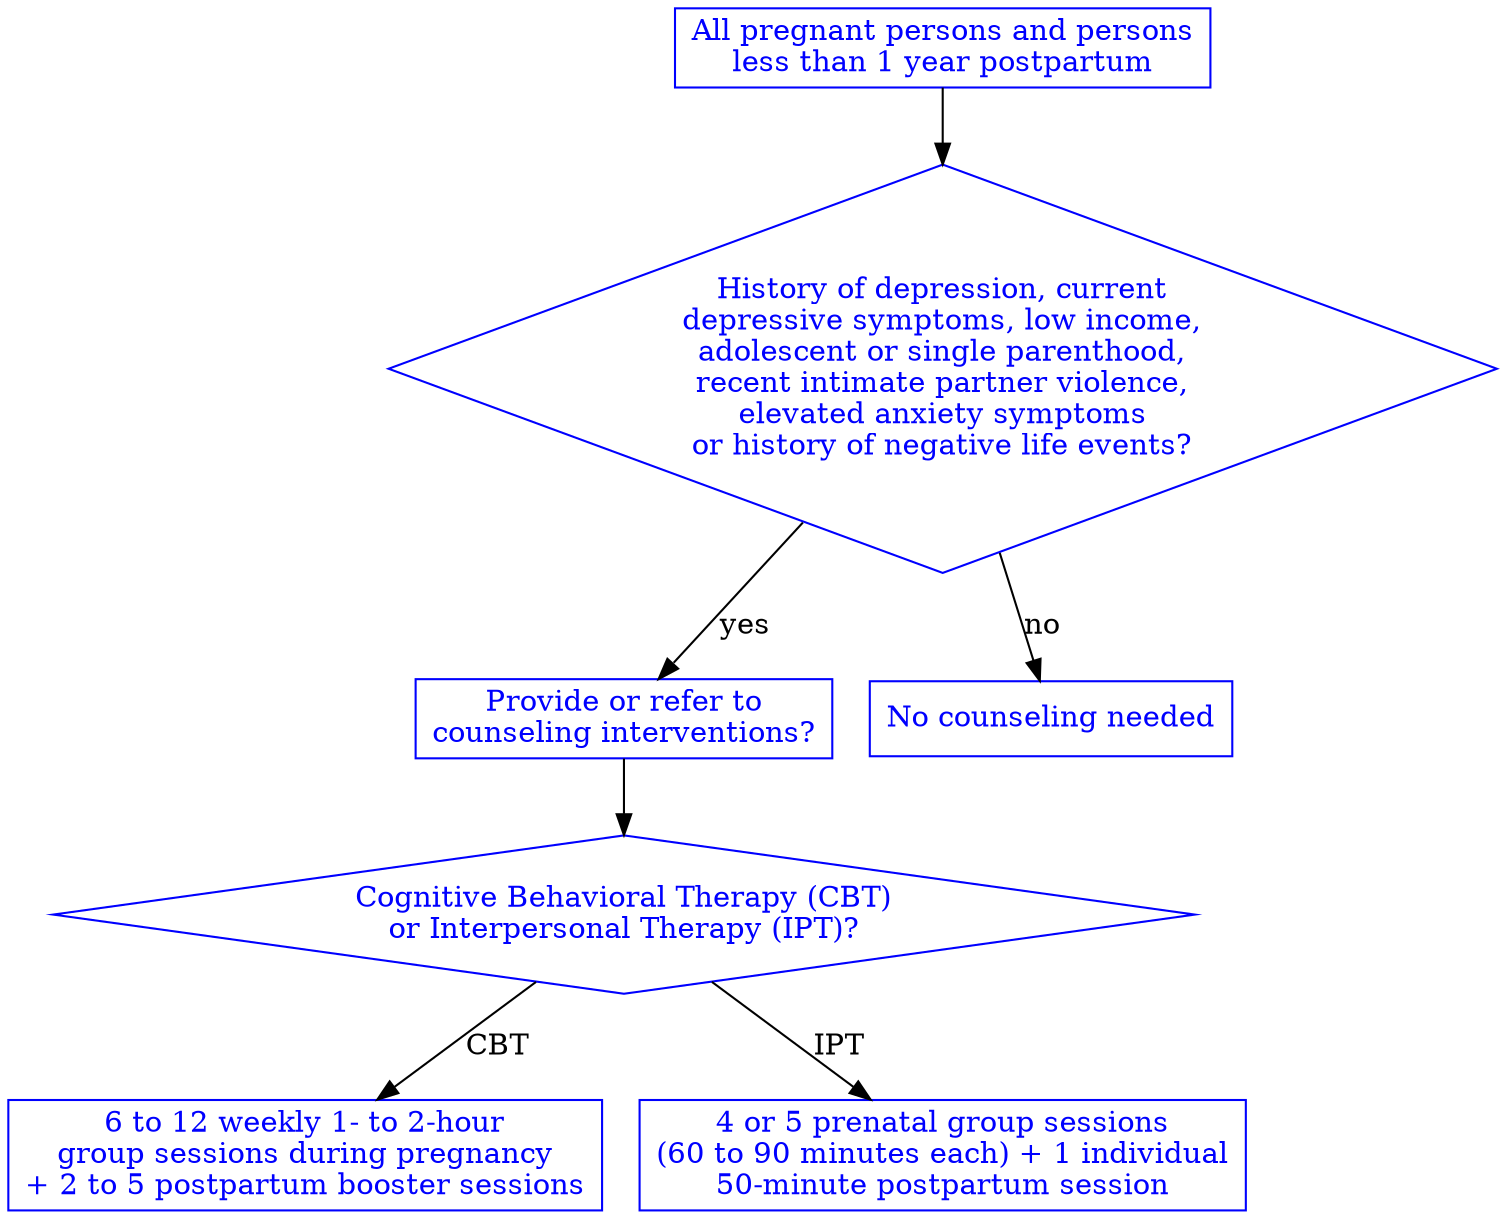 digraph G {
    rankdir=TB
    node [shape=diamond, color=blue, fontcolor=blue];

    start [label="All pregnant persons and persons\nless than 1 year postpartum", shape=rectangle]
    riskFactors [label="History of depression, current\ndepressive symptoms, low income,\nadolescent or single parenthood,\nrecent intimate partner violence,\nelevated anxiety symptoms\nor history of negative life events?"]
    counselingNeeded [label="Provide or refer to\ncounseling interventions?", shape=rectangle]
    noCounseling [label="No counseling needed", shape=rectangle]
    cbt [label="Cognitive Behavioral Therapy (CBT)\nor Interpersonal Therapy (IPT)?", shape=diamond]
    cbtSessions [label="6 to 12 weekly 1- to 2-hour\ngroup sessions during pregnancy\n+ 2 to 5 postpartum booster sessions", shape=rectangle]
    iptSessions [label="4 or 5 prenatal group sessions\n(60 to 90 minutes each) + 1 individual\n50-minute postpartum session", shape=rectangle]

    start -> riskFactors
    riskFactors -> counselingNeeded [label="yes"]
    riskFactors -> noCounseling [label="no"]
    counselingNeeded -> cbt
    cbt -> cbtSessions [label="CBT"]
    cbt -> iptSessions [label="IPT"]
}